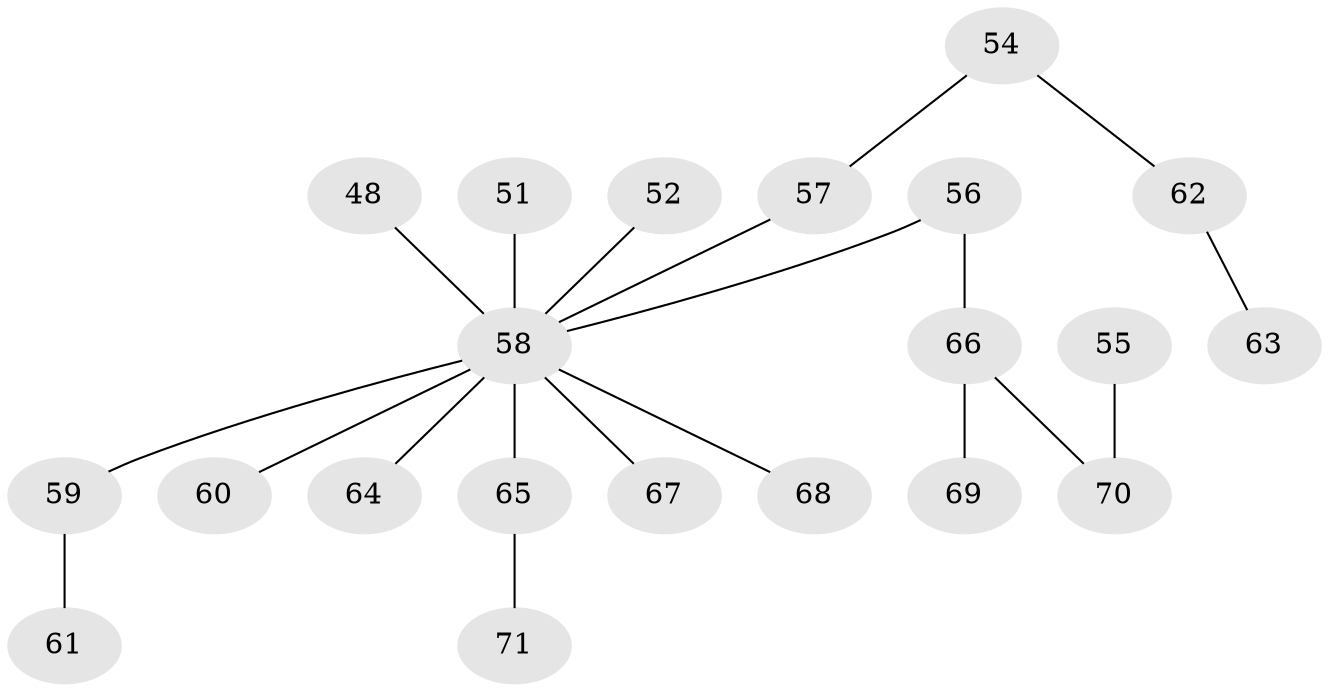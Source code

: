 // original degree distribution, {9: 0.014084507042253521, 3: 0.11267605633802817, 4: 0.056338028169014086, 1: 0.49295774647887325, 5: 0.028169014084507043, 2: 0.28169014084507044, 6: 0.014084507042253521}
// Generated by graph-tools (version 1.1) at 2025/57/03/04/25 21:57:00]
// undirected, 21 vertices, 20 edges
graph export_dot {
graph [start="1"]
  node [color=gray90,style=filled];
  48 [super="+43"];
  51;
  52;
  54;
  55;
  56 [super="+41"];
  57 [super="+30+39+50"];
  58 [super="+36+37+42+53+47"];
  59;
  60;
  61;
  62;
  63;
  64;
  65;
  66 [super="+23+46"];
  67 [super="+27"];
  68;
  69;
  70 [super="+12"];
  71;
  48 -- 58;
  51 -- 58;
  52 -- 58;
  54 -- 62;
  54 -- 57;
  55 -- 70;
  56 -- 66;
  56 -- 58;
  57 -- 58;
  58 -- 64;
  58 -- 67;
  58 -- 65;
  58 -- 68;
  58 -- 59;
  58 -- 60;
  59 -- 61;
  62 -- 63;
  65 -- 71;
  66 -- 69;
  66 -- 70;
}
